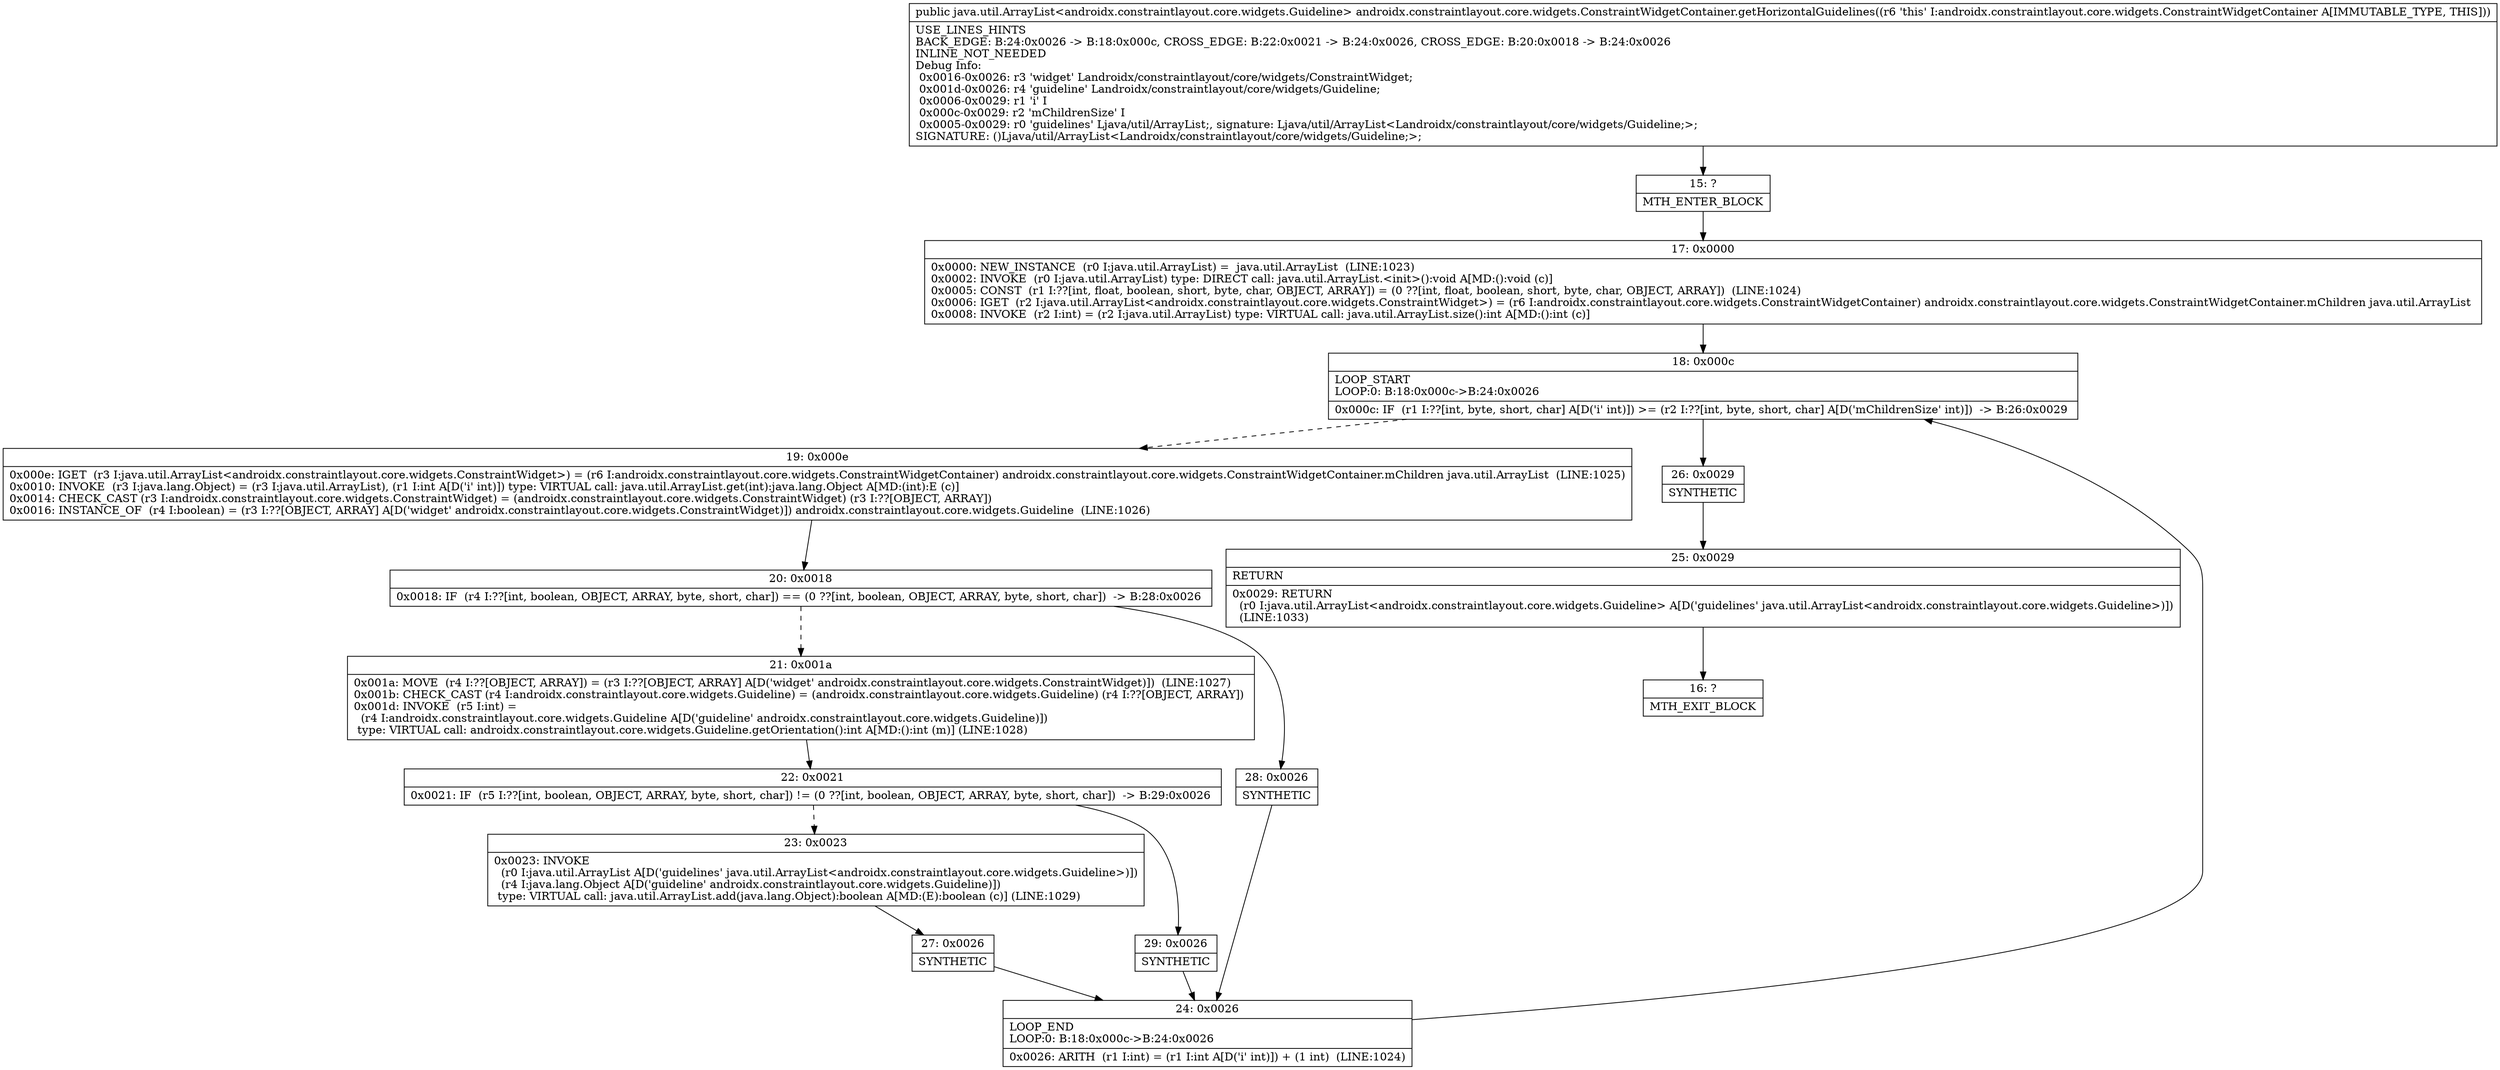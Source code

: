 digraph "CFG forandroidx.constraintlayout.core.widgets.ConstraintWidgetContainer.getHorizontalGuidelines()Ljava\/util\/ArrayList;" {
Node_15 [shape=record,label="{15\:\ ?|MTH_ENTER_BLOCK\l}"];
Node_17 [shape=record,label="{17\:\ 0x0000|0x0000: NEW_INSTANCE  (r0 I:java.util.ArrayList) =  java.util.ArrayList  (LINE:1023)\l0x0002: INVOKE  (r0 I:java.util.ArrayList) type: DIRECT call: java.util.ArrayList.\<init\>():void A[MD:():void (c)]\l0x0005: CONST  (r1 I:??[int, float, boolean, short, byte, char, OBJECT, ARRAY]) = (0 ??[int, float, boolean, short, byte, char, OBJECT, ARRAY])  (LINE:1024)\l0x0006: IGET  (r2 I:java.util.ArrayList\<androidx.constraintlayout.core.widgets.ConstraintWidget\>) = (r6 I:androidx.constraintlayout.core.widgets.ConstraintWidgetContainer) androidx.constraintlayout.core.widgets.ConstraintWidgetContainer.mChildren java.util.ArrayList \l0x0008: INVOKE  (r2 I:int) = (r2 I:java.util.ArrayList) type: VIRTUAL call: java.util.ArrayList.size():int A[MD:():int (c)]\l}"];
Node_18 [shape=record,label="{18\:\ 0x000c|LOOP_START\lLOOP:0: B:18:0x000c\-\>B:24:0x0026\l|0x000c: IF  (r1 I:??[int, byte, short, char] A[D('i' int)]) \>= (r2 I:??[int, byte, short, char] A[D('mChildrenSize' int)])  \-\> B:26:0x0029 \l}"];
Node_19 [shape=record,label="{19\:\ 0x000e|0x000e: IGET  (r3 I:java.util.ArrayList\<androidx.constraintlayout.core.widgets.ConstraintWidget\>) = (r6 I:androidx.constraintlayout.core.widgets.ConstraintWidgetContainer) androidx.constraintlayout.core.widgets.ConstraintWidgetContainer.mChildren java.util.ArrayList  (LINE:1025)\l0x0010: INVOKE  (r3 I:java.lang.Object) = (r3 I:java.util.ArrayList), (r1 I:int A[D('i' int)]) type: VIRTUAL call: java.util.ArrayList.get(int):java.lang.Object A[MD:(int):E (c)]\l0x0014: CHECK_CAST (r3 I:androidx.constraintlayout.core.widgets.ConstraintWidget) = (androidx.constraintlayout.core.widgets.ConstraintWidget) (r3 I:??[OBJECT, ARRAY]) \l0x0016: INSTANCE_OF  (r4 I:boolean) = (r3 I:??[OBJECT, ARRAY] A[D('widget' androidx.constraintlayout.core.widgets.ConstraintWidget)]) androidx.constraintlayout.core.widgets.Guideline  (LINE:1026)\l}"];
Node_20 [shape=record,label="{20\:\ 0x0018|0x0018: IF  (r4 I:??[int, boolean, OBJECT, ARRAY, byte, short, char]) == (0 ??[int, boolean, OBJECT, ARRAY, byte, short, char])  \-\> B:28:0x0026 \l}"];
Node_21 [shape=record,label="{21\:\ 0x001a|0x001a: MOVE  (r4 I:??[OBJECT, ARRAY]) = (r3 I:??[OBJECT, ARRAY] A[D('widget' androidx.constraintlayout.core.widgets.ConstraintWidget)])  (LINE:1027)\l0x001b: CHECK_CAST (r4 I:androidx.constraintlayout.core.widgets.Guideline) = (androidx.constraintlayout.core.widgets.Guideline) (r4 I:??[OBJECT, ARRAY]) \l0x001d: INVOKE  (r5 I:int) = \l  (r4 I:androidx.constraintlayout.core.widgets.Guideline A[D('guideline' androidx.constraintlayout.core.widgets.Guideline)])\l type: VIRTUAL call: androidx.constraintlayout.core.widgets.Guideline.getOrientation():int A[MD:():int (m)] (LINE:1028)\l}"];
Node_22 [shape=record,label="{22\:\ 0x0021|0x0021: IF  (r5 I:??[int, boolean, OBJECT, ARRAY, byte, short, char]) != (0 ??[int, boolean, OBJECT, ARRAY, byte, short, char])  \-\> B:29:0x0026 \l}"];
Node_23 [shape=record,label="{23\:\ 0x0023|0x0023: INVOKE  \l  (r0 I:java.util.ArrayList A[D('guidelines' java.util.ArrayList\<androidx.constraintlayout.core.widgets.Guideline\>)])\l  (r4 I:java.lang.Object A[D('guideline' androidx.constraintlayout.core.widgets.Guideline)])\l type: VIRTUAL call: java.util.ArrayList.add(java.lang.Object):boolean A[MD:(E):boolean (c)] (LINE:1029)\l}"];
Node_27 [shape=record,label="{27\:\ 0x0026|SYNTHETIC\l}"];
Node_24 [shape=record,label="{24\:\ 0x0026|LOOP_END\lLOOP:0: B:18:0x000c\-\>B:24:0x0026\l|0x0026: ARITH  (r1 I:int) = (r1 I:int A[D('i' int)]) + (1 int)  (LINE:1024)\l}"];
Node_29 [shape=record,label="{29\:\ 0x0026|SYNTHETIC\l}"];
Node_28 [shape=record,label="{28\:\ 0x0026|SYNTHETIC\l}"];
Node_26 [shape=record,label="{26\:\ 0x0029|SYNTHETIC\l}"];
Node_25 [shape=record,label="{25\:\ 0x0029|RETURN\l|0x0029: RETURN  \l  (r0 I:java.util.ArrayList\<androidx.constraintlayout.core.widgets.Guideline\> A[D('guidelines' java.util.ArrayList\<androidx.constraintlayout.core.widgets.Guideline\>)])\l  (LINE:1033)\l}"];
Node_16 [shape=record,label="{16\:\ ?|MTH_EXIT_BLOCK\l}"];
MethodNode[shape=record,label="{public java.util.ArrayList\<androidx.constraintlayout.core.widgets.Guideline\> androidx.constraintlayout.core.widgets.ConstraintWidgetContainer.getHorizontalGuidelines((r6 'this' I:androidx.constraintlayout.core.widgets.ConstraintWidgetContainer A[IMMUTABLE_TYPE, THIS]))  | USE_LINES_HINTS\lBACK_EDGE: B:24:0x0026 \-\> B:18:0x000c, CROSS_EDGE: B:22:0x0021 \-\> B:24:0x0026, CROSS_EDGE: B:20:0x0018 \-\> B:24:0x0026\lINLINE_NOT_NEEDED\lDebug Info:\l  0x0016\-0x0026: r3 'widget' Landroidx\/constraintlayout\/core\/widgets\/ConstraintWidget;\l  0x001d\-0x0026: r4 'guideline' Landroidx\/constraintlayout\/core\/widgets\/Guideline;\l  0x0006\-0x0029: r1 'i' I\l  0x000c\-0x0029: r2 'mChildrenSize' I\l  0x0005\-0x0029: r0 'guidelines' Ljava\/util\/ArrayList;, signature: Ljava\/util\/ArrayList\<Landroidx\/constraintlayout\/core\/widgets\/Guideline;\>;\lSIGNATURE: ()Ljava\/util\/ArrayList\<Landroidx\/constraintlayout\/core\/widgets\/Guideline;\>;\l}"];
MethodNode -> Node_15;Node_15 -> Node_17;
Node_17 -> Node_18;
Node_18 -> Node_19[style=dashed];
Node_18 -> Node_26;
Node_19 -> Node_20;
Node_20 -> Node_21[style=dashed];
Node_20 -> Node_28;
Node_21 -> Node_22;
Node_22 -> Node_23[style=dashed];
Node_22 -> Node_29;
Node_23 -> Node_27;
Node_27 -> Node_24;
Node_24 -> Node_18;
Node_29 -> Node_24;
Node_28 -> Node_24;
Node_26 -> Node_25;
Node_25 -> Node_16;
}

